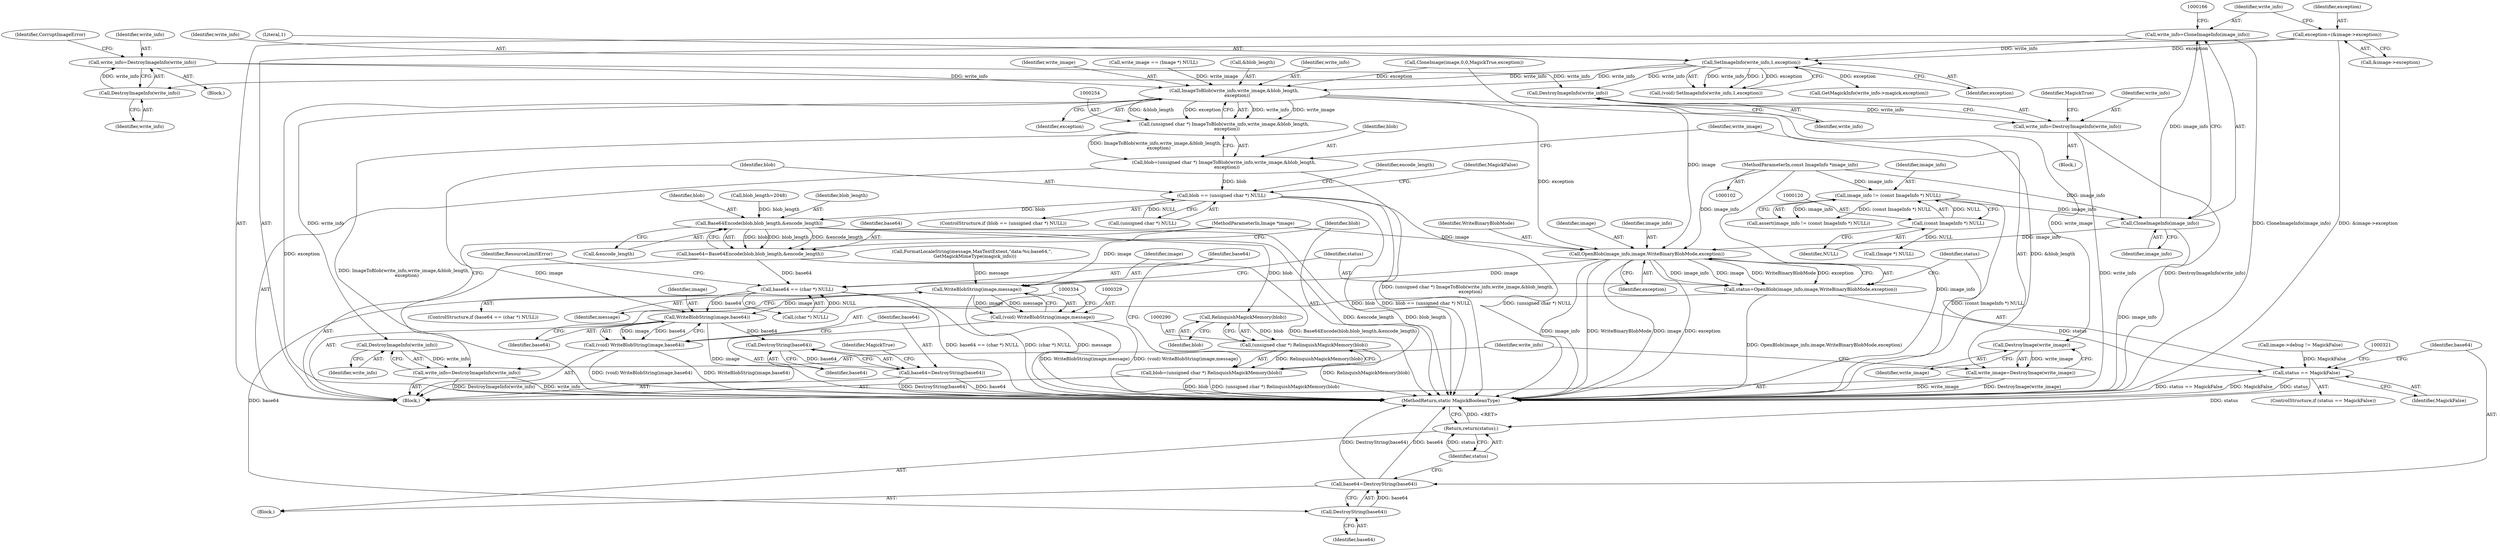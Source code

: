 digraph "0_ImageMagick_45aeda5da9eb328689afc221fa3b7dfa5cdea54d@API" {
"1000210" [label="(Call,write_info=DestroyImageInfo(write_info))"];
"1000212" [label="(Call,DestroyImageInfo(write_info))"];
"1000167" [label="(Call,SetImageInfo(write_info,1,exception))"];
"1000161" [label="(Call,write_info=CloneImageInfo(image_info))"];
"1000163" [label="(Call,CloneImageInfo(image_info))"];
"1000117" [label="(Call,image_info != (const ImageInfo *) NULL)"];
"1000103" [label="(MethodParameterIn,const ImageInfo *image_info)"];
"1000119" [label="(Call,(const ImageInfo *) NULL)"];
"1000155" [label="(Call,exception=(&image->exception))"];
"1000247" [label="(Call,DestroyImageInfo(write_info))"];
"1000245" [label="(Call,write_info=DestroyImageInfo(write_info))"];
"1000255" [label="(Call,ImageToBlob(write_info,write_image,&blob_length,\n    exception))"];
"1000253" [label="(Call,(unsigned char *) ImageToBlob(write_info,write_image,&blob_length,\n    exception))"];
"1000251" [label="(Call,blob=(unsigned char *) ImageToBlob(write_info,write_image,&blob_length,\n    exception))"];
"1000270" [label="(Call,blob == (unsigned char *) NULL)"];
"1000282" [label="(Call,Base64Encode(blob,blob_length,&encode_length))"];
"1000280" [label="(Call,base64=Base64Encode(blob,blob_length,&encode_length))"];
"1000294" [label="(Call,base64 == (char *) NULL)"];
"1000316" [label="(Call,DestroyString(base64))"];
"1000314" [label="(Call,base64=DestroyString(base64))"];
"1000335" [label="(Call,WriteBlobString(image,base64))"];
"1000333" [label="(Call,(void) WriteBlobString(image,base64))"];
"1000340" [label="(Call,DestroyString(base64))"];
"1000338" [label="(Call,base64=DestroyString(base64))"];
"1000291" [label="(Call,RelinquishMagickMemory(blob))"];
"1000289" [label="(Call,(unsigned char *) RelinquishMagickMemory(blob))"];
"1000287" [label="(Call,blob=(unsigned char *) RelinquishMagickMemory(blob))"];
"1000263" [label="(Call,DestroyImage(write_image))"];
"1000261" [label="(Call,write_image=DestroyImage(write_image))"];
"1000267" [label="(Call,DestroyImageInfo(write_info))"];
"1000265" [label="(Call,write_info=DestroyImageInfo(write_info))"];
"1000304" [label="(Call,OpenBlob(image_info,image,WriteBinaryBlobMode,exception))"];
"1000302" [label="(Call,status=OpenBlob(image_info,image,WriteBinaryBlobMode,exception))"];
"1000310" [label="(Call,status == MagickFalse)"];
"1000318" [label="(Return,return(status);)"];
"1000330" [label="(Call,WriteBlobString(image,message))"];
"1000328" [label="(Call,(void) WriteBlobString(image,message))"];
"1000253" [label="(Call,(unsigned char *) ImageToBlob(write_info,write_image,&blob_length,\n    exception))"];
"1000264" [label="(Identifier,write_image)"];
"1000211" [label="(Identifier,write_info)"];
"1000246" [label="(Identifier,write_info)"];
"1000336" [label="(Identifier,image)"];
"1000119" [label="(Call,(const ImageInfo *) NULL)"];
"1000251" [label="(Call,blob=(unsigned char *) ImageToBlob(write_info,write_image,&blob_length,\n    exception))"];
"1000293" [label="(ControlStructure,if (base64 == (char *) NULL))"];
"1000339" [label="(Identifier,base64)"];
"1000105" [label="(Block,)"];
"1000333" [label="(Call,(void) WriteBlobString(image,base64))"];
"1000167" [label="(Call,SetImageInfo(write_info,1,exception))"];
"1000263" [label="(Call,DestroyImage(write_image))"];
"1000210" [label="(Call,write_info=DestroyImageInfo(write_info))"];
"1000155" [label="(Call,exception=(&image->exception))"];
"1000296" [label="(Call,(char *) NULL)"];
"1000289" [label="(Call,(unsigned char *) RelinquishMagickMemory(blob))"];
"1000270" [label="(Call,blob == (unsigned char *) NULL)"];
"1000315" [label="(Identifier,base64)"];
"1000302" [label="(Call,status=OpenBlob(image_info,image,WriteBinaryBlobMode,exception))"];
"1000284" [label="(Identifier,blob_length)"];
"1000209" [label="(Block,)"];
"1000332" [label="(Identifier,message)"];
"1000272" [label="(Call,(unsigned char *) NULL)"];
"1000285" [label="(Call,&encode_length)"];
"1000343" [label="(Identifier,MagickTrue)"];
"1000331" [label="(Identifier,image)"];
"1000257" [label="(Identifier,write_image)"];
"1000338" [label="(Call,base64=DestroyString(base64))"];
"1000250" [label="(Identifier,MagickTrue)"];
"1000306" [label="(Identifier,image)"];
"1000322" [label="(Call,FormatLocaleString(message,MaxTextExtent,\"data:%s;base64,\",\n    GetMagickMimeType(magick_info)))"];
"1000291" [label="(Call,RelinquishMagickMemory(blob))"];
"1000269" [label="(ControlStructure,if (blob == (unsigned char *) NULL))"];
"1000118" [label="(Identifier,image_info)"];
"1000311" [label="(Identifier,status)"];
"1000317" [label="(Identifier,base64)"];
"1000169" [label="(Literal,1)"];
"1000294" [label="(Call,base64 == (char *) NULL)"];
"1000212" [label="(Call,DestroyImageInfo(write_info))"];
"1000283" [label="(Identifier,blob)"];
"1000288" [label="(Identifier,blob)"];
"1000312" [label="(Identifier,MagickFalse)"];
"1000276" [label="(Identifier,MagickFalse)"];
"1000280" [label="(Call,base64=Base64Encode(blob,blob_length,&encode_length))"];
"1000287" [label="(Call,blob=(unsigned char *) RelinquishMagickMemory(blob))"];
"1000248" [label="(Identifier,write_info)"];
"1000116" [label="(Call,assert(image_info != (const ImageInfo *) NULL))"];
"1000318" [label="(Return,return(status);)"];
"1000121" [label="(Identifier,NULL)"];
"1000305" [label="(Identifier,image_info)"];
"1000335" [label="(Call,WriteBlobString(image,base64))"];
"1000314" [label="(Call,base64=DestroyString(base64))"];
"1000255" [label="(Call,ImageToBlob(write_info,write_image,&blob_length,\n    exception))"];
"1000267" [label="(Call,DestroyImageInfo(write_info))"];
"1000232" [label="(Call,CloneImage(image,0,0,MagickTrue,exception))"];
"1000271" [label="(Identifier,blob)"];
"1000310" [label="(Call,status == MagickFalse)"];
"1000165" [label="(Call,(void) SetImageInfo(write_info,1,exception))"];
"1000282" [label="(Call,Base64Encode(blob,blob_length,&encode_length))"];
"1000295" [label="(Identifier,base64)"];
"1000300" [label="(Identifier,ResourceLimitError)"];
"1000307" [label="(Identifier,WriteBinaryBlobMode)"];
"1000244" [label="(Block,)"];
"1000162" [label="(Identifier,write_info)"];
"1000266" [label="(Identifier,write_info)"];
"1000328" [label="(Call,(void) WriteBlobString(image,message))"];
"1000156" [label="(Identifier,exception)"];
"1000281" [label="(Identifier,base64)"];
"1000247" [label="(Call,DestroyImageInfo(write_info))"];
"1000303" [label="(Identifier,status)"];
"1000313" [label="(Block,)"];
"1000260" [label="(Identifier,exception)"];
"1000292" [label="(Identifier,blob)"];
"1000117" [label="(Call,image_info != (const ImageInfo *) NULL)"];
"1000141" [label="(Call,image->debug != MagickFalse)"];
"1000215" [label="(Identifier,CorruptImageError)"];
"1000252" [label="(Identifier,blob)"];
"1000168" [label="(Identifier,write_info)"];
"1000308" [label="(Identifier,exception)"];
"1000340" [label="(Call,DestroyString(base64))"];
"1000191" [label="(Call,GetMagickInfo(write_info->magick,exception))"];
"1000227" [label="(Call,blob_length=2048)"];
"1000344" [label="(MethodReturn,static MagickBooleanType)"];
"1000319" [label="(Identifier,status)"];
"1000164" [label="(Identifier,image_info)"];
"1000239" [label="(Call,write_image == (Image *) NULL)"];
"1000316" [label="(Call,DestroyString(base64))"];
"1000341" [label="(Identifier,base64)"];
"1000213" [label="(Identifier,write_info)"];
"1000170" [label="(Identifier,exception)"];
"1000161" [label="(Call,write_info=CloneImageInfo(image_info))"];
"1000163" [label="(Call,CloneImageInfo(image_info))"];
"1000265" [label="(Call,write_info=DestroyImageInfo(write_info))"];
"1000245" [label="(Call,write_info=DestroyImageInfo(write_info))"];
"1000268" [label="(Identifier,write_info)"];
"1000258" [label="(Call,&blob_length)"];
"1000262" [label="(Identifier,write_image)"];
"1000103" [label="(MethodParameterIn,const ImageInfo *image_info)"];
"1000157" [label="(Call,&image->exception)"];
"1000256" [label="(Identifier,write_info)"];
"1000104" [label="(MethodParameterIn,Image *image)"];
"1000304" [label="(Call,OpenBlob(image_info,image,WriteBinaryBlobMode,exception))"];
"1000330" [label="(Call,WriteBlobString(image,message))"];
"1000278" [label="(Identifier,encode_length)"];
"1000261" [label="(Call,write_image=DestroyImage(write_image))"];
"1000131" [label="(Call,(Image *) NULL)"];
"1000337" [label="(Identifier,base64)"];
"1000309" [label="(ControlStructure,if (status == MagickFalse))"];
"1000210" -> "1000209"  [label="AST: "];
"1000210" -> "1000212"  [label="CFG: "];
"1000211" -> "1000210"  [label="AST: "];
"1000212" -> "1000210"  [label="AST: "];
"1000215" -> "1000210"  [label="CFG: "];
"1000212" -> "1000210"  [label="DDG: write_info"];
"1000210" -> "1000247"  [label="DDG: write_info"];
"1000210" -> "1000255"  [label="DDG: write_info"];
"1000212" -> "1000213"  [label="CFG: "];
"1000213" -> "1000212"  [label="AST: "];
"1000167" -> "1000212"  [label="DDG: write_info"];
"1000167" -> "1000165"  [label="AST: "];
"1000167" -> "1000170"  [label="CFG: "];
"1000168" -> "1000167"  [label="AST: "];
"1000169" -> "1000167"  [label="AST: "];
"1000170" -> "1000167"  [label="AST: "];
"1000165" -> "1000167"  [label="CFG: "];
"1000167" -> "1000165"  [label="DDG: write_info"];
"1000167" -> "1000165"  [label="DDG: 1"];
"1000167" -> "1000165"  [label="DDG: exception"];
"1000161" -> "1000167"  [label="DDG: write_info"];
"1000155" -> "1000167"  [label="DDG: exception"];
"1000167" -> "1000191"  [label="DDG: exception"];
"1000167" -> "1000247"  [label="DDG: write_info"];
"1000167" -> "1000255"  [label="DDG: write_info"];
"1000161" -> "1000105"  [label="AST: "];
"1000161" -> "1000163"  [label="CFG: "];
"1000162" -> "1000161"  [label="AST: "];
"1000163" -> "1000161"  [label="AST: "];
"1000166" -> "1000161"  [label="CFG: "];
"1000161" -> "1000344"  [label="DDG: CloneImageInfo(image_info)"];
"1000163" -> "1000161"  [label="DDG: image_info"];
"1000163" -> "1000164"  [label="CFG: "];
"1000164" -> "1000163"  [label="AST: "];
"1000163" -> "1000344"  [label="DDG: image_info"];
"1000117" -> "1000163"  [label="DDG: image_info"];
"1000103" -> "1000163"  [label="DDG: image_info"];
"1000163" -> "1000304"  [label="DDG: image_info"];
"1000117" -> "1000116"  [label="AST: "];
"1000117" -> "1000119"  [label="CFG: "];
"1000118" -> "1000117"  [label="AST: "];
"1000119" -> "1000117"  [label="AST: "];
"1000116" -> "1000117"  [label="CFG: "];
"1000117" -> "1000344"  [label="DDG: (const ImageInfo *) NULL"];
"1000117" -> "1000116"  [label="DDG: image_info"];
"1000117" -> "1000116"  [label="DDG: (const ImageInfo *) NULL"];
"1000103" -> "1000117"  [label="DDG: image_info"];
"1000119" -> "1000117"  [label="DDG: NULL"];
"1000103" -> "1000102"  [label="AST: "];
"1000103" -> "1000344"  [label="DDG: image_info"];
"1000103" -> "1000304"  [label="DDG: image_info"];
"1000119" -> "1000121"  [label="CFG: "];
"1000120" -> "1000119"  [label="AST: "];
"1000121" -> "1000119"  [label="AST: "];
"1000119" -> "1000131"  [label="DDG: NULL"];
"1000155" -> "1000105"  [label="AST: "];
"1000155" -> "1000157"  [label="CFG: "];
"1000156" -> "1000155"  [label="AST: "];
"1000157" -> "1000155"  [label="AST: "];
"1000162" -> "1000155"  [label="CFG: "];
"1000155" -> "1000344"  [label="DDG: &image->exception"];
"1000247" -> "1000245"  [label="AST: "];
"1000247" -> "1000248"  [label="CFG: "];
"1000248" -> "1000247"  [label="AST: "];
"1000245" -> "1000247"  [label="CFG: "];
"1000247" -> "1000245"  [label="DDG: write_info"];
"1000245" -> "1000244"  [label="AST: "];
"1000246" -> "1000245"  [label="AST: "];
"1000250" -> "1000245"  [label="CFG: "];
"1000245" -> "1000344"  [label="DDG: write_info"];
"1000245" -> "1000344"  [label="DDG: DestroyImageInfo(write_info)"];
"1000255" -> "1000253"  [label="AST: "];
"1000255" -> "1000260"  [label="CFG: "];
"1000256" -> "1000255"  [label="AST: "];
"1000257" -> "1000255"  [label="AST: "];
"1000258" -> "1000255"  [label="AST: "];
"1000260" -> "1000255"  [label="AST: "];
"1000253" -> "1000255"  [label="CFG: "];
"1000255" -> "1000344"  [label="DDG: exception"];
"1000255" -> "1000344"  [label="DDG: &blob_length"];
"1000255" -> "1000253"  [label="DDG: write_info"];
"1000255" -> "1000253"  [label="DDG: write_image"];
"1000255" -> "1000253"  [label="DDG: &blob_length"];
"1000255" -> "1000253"  [label="DDG: exception"];
"1000239" -> "1000255"  [label="DDG: write_image"];
"1000232" -> "1000255"  [label="DDG: exception"];
"1000255" -> "1000263"  [label="DDG: write_image"];
"1000255" -> "1000267"  [label="DDG: write_info"];
"1000255" -> "1000304"  [label="DDG: exception"];
"1000253" -> "1000251"  [label="AST: "];
"1000254" -> "1000253"  [label="AST: "];
"1000251" -> "1000253"  [label="CFG: "];
"1000253" -> "1000344"  [label="DDG: ImageToBlob(write_info,write_image,&blob_length,\n    exception)"];
"1000253" -> "1000251"  [label="DDG: ImageToBlob(write_info,write_image,&blob_length,\n    exception)"];
"1000251" -> "1000105"  [label="AST: "];
"1000252" -> "1000251"  [label="AST: "];
"1000262" -> "1000251"  [label="CFG: "];
"1000251" -> "1000344"  [label="DDG: (unsigned char *) ImageToBlob(write_info,write_image,&blob_length,\n    exception)"];
"1000251" -> "1000270"  [label="DDG: blob"];
"1000270" -> "1000269"  [label="AST: "];
"1000270" -> "1000272"  [label="CFG: "];
"1000271" -> "1000270"  [label="AST: "];
"1000272" -> "1000270"  [label="AST: "];
"1000276" -> "1000270"  [label="CFG: "];
"1000278" -> "1000270"  [label="CFG: "];
"1000270" -> "1000344"  [label="DDG: blob == (unsigned char *) NULL"];
"1000270" -> "1000344"  [label="DDG: (unsigned char *) NULL"];
"1000270" -> "1000344"  [label="DDG: blob"];
"1000272" -> "1000270"  [label="DDG: NULL"];
"1000270" -> "1000282"  [label="DDG: blob"];
"1000282" -> "1000280"  [label="AST: "];
"1000282" -> "1000285"  [label="CFG: "];
"1000283" -> "1000282"  [label="AST: "];
"1000284" -> "1000282"  [label="AST: "];
"1000285" -> "1000282"  [label="AST: "];
"1000280" -> "1000282"  [label="CFG: "];
"1000282" -> "1000344"  [label="DDG: &encode_length"];
"1000282" -> "1000344"  [label="DDG: blob_length"];
"1000282" -> "1000280"  [label="DDG: blob"];
"1000282" -> "1000280"  [label="DDG: blob_length"];
"1000282" -> "1000280"  [label="DDG: &encode_length"];
"1000227" -> "1000282"  [label="DDG: blob_length"];
"1000282" -> "1000291"  [label="DDG: blob"];
"1000280" -> "1000105"  [label="AST: "];
"1000281" -> "1000280"  [label="AST: "];
"1000288" -> "1000280"  [label="CFG: "];
"1000280" -> "1000344"  [label="DDG: Base64Encode(blob,blob_length,&encode_length)"];
"1000280" -> "1000294"  [label="DDG: base64"];
"1000294" -> "1000293"  [label="AST: "];
"1000294" -> "1000296"  [label="CFG: "];
"1000295" -> "1000294"  [label="AST: "];
"1000296" -> "1000294"  [label="AST: "];
"1000300" -> "1000294"  [label="CFG: "];
"1000303" -> "1000294"  [label="CFG: "];
"1000294" -> "1000344"  [label="DDG: base64 == (char *) NULL"];
"1000294" -> "1000344"  [label="DDG: (char *) NULL"];
"1000296" -> "1000294"  [label="DDG: NULL"];
"1000294" -> "1000316"  [label="DDG: base64"];
"1000294" -> "1000335"  [label="DDG: base64"];
"1000316" -> "1000314"  [label="AST: "];
"1000316" -> "1000317"  [label="CFG: "];
"1000317" -> "1000316"  [label="AST: "];
"1000314" -> "1000316"  [label="CFG: "];
"1000316" -> "1000314"  [label="DDG: base64"];
"1000314" -> "1000313"  [label="AST: "];
"1000315" -> "1000314"  [label="AST: "];
"1000319" -> "1000314"  [label="CFG: "];
"1000314" -> "1000344"  [label="DDG: base64"];
"1000314" -> "1000344"  [label="DDG: DestroyString(base64)"];
"1000335" -> "1000333"  [label="AST: "];
"1000335" -> "1000337"  [label="CFG: "];
"1000336" -> "1000335"  [label="AST: "];
"1000337" -> "1000335"  [label="AST: "];
"1000333" -> "1000335"  [label="CFG: "];
"1000335" -> "1000344"  [label="DDG: image"];
"1000335" -> "1000333"  [label="DDG: image"];
"1000335" -> "1000333"  [label="DDG: base64"];
"1000330" -> "1000335"  [label="DDG: image"];
"1000104" -> "1000335"  [label="DDG: image"];
"1000335" -> "1000340"  [label="DDG: base64"];
"1000333" -> "1000105"  [label="AST: "];
"1000334" -> "1000333"  [label="AST: "];
"1000339" -> "1000333"  [label="CFG: "];
"1000333" -> "1000344"  [label="DDG: (void) WriteBlobString(image,base64)"];
"1000333" -> "1000344"  [label="DDG: WriteBlobString(image,base64)"];
"1000340" -> "1000338"  [label="AST: "];
"1000340" -> "1000341"  [label="CFG: "];
"1000341" -> "1000340"  [label="AST: "];
"1000338" -> "1000340"  [label="CFG: "];
"1000340" -> "1000338"  [label="DDG: base64"];
"1000338" -> "1000105"  [label="AST: "];
"1000339" -> "1000338"  [label="AST: "];
"1000343" -> "1000338"  [label="CFG: "];
"1000338" -> "1000344"  [label="DDG: base64"];
"1000338" -> "1000344"  [label="DDG: DestroyString(base64)"];
"1000291" -> "1000289"  [label="AST: "];
"1000291" -> "1000292"  [label="CFG: "];
"1000292" -> "1000291"  [label="AST: "];
"1000289" -> "1000291"  [label="CFG: "];
"1000291" -> "1000289"  [label="DDG: blob"];
"1000289" -> "1000287"  [label="AST: "];
"1000290" -> "1000289"  [label="AST: "];
"1000287" -> "1000289"  [label="CFG: "];
"1000289" -> "1000344"  [label="DDG: RelinquishMagickMemory(blob)"];
"1000289" -> "1000287"  [label="DDG: RelinquishMagickMemory(blob)"];
"1000287" -> "1000105"  [label="AST: "];
"1000288" -> "1000287"  [label="AST: "];
"1000295" -> "1000287"  [label="CFG: "];
"1000287" -> "1000344"  [label="DDG: (unsigned char *) RelinquishMagickMemory(blob)"];
"1000287" -> "1000344"  [label="DDG: blob"];
"1000263" -> "1000261"  [label="AST: "];
"1000263" -> "1000264"  [label="CFG: "];
"1000264" -> "1000263"  [label="AST: "];
"1000261" -> "1000263"  [label="CFG: "];
"1000263" -> "1000261"  [label="DDG: write_image"];
"1000261" -> "1000105"  [label="AST: "];
"1000262" -> "1000261"  [label="AST: "];
"1000266" -> "1000261"  [label="CFG: "];
"1000261" -> "1000344"  [label="DDG: write_image"];
"1000261" -> "1000344"  [label="DDG: DestroyImage(write_image)"];
"1000267" -> "1000265"  [label="AST: "];
"1000267" -> "1000268"  [label="CFG: "];
"1000268" -> "1000267"  [label="AST: "];
"1000265" -> "1000267"  [label="CFG: "];
"1000267" -> "1000265"  [label="DDG: write_info"];
"1000265" -> "1000105"  [label="AST: "];
"1000266" -> "1000265"  [label="AST: "];
"1000271" -> "1000265"  [label="CFG: "];
"1000265" -> "1000344"  [label="DDG: write_info"];
"1000265" -> "1000344"  [label="DDG: DestroyImageInfo(write_info)"];
"1000304" -> "1000302"  [label="AST: "];
"1000304" -> "1000308"  [label="CFG: "];
"1000305" -> "1000304"  [label="AST: "];
"1000306" -> "1000304"  [label="AST: "];
"1000307" -> "1000304"  [label="AST: "];
"1000308" -> "1000304"  [label="AST: "];
"1000302" -> "1000304"  [label="CFG: "];
"1000304" -> "1000344"  [label="DDG: image_info"];
"1000304" -> "1000344"  [label="DDG: WriteBinaryBlobMode"];
"1000304" -> "1000344"  [label="DDG: image"];
"1000304" -> "1000344"  [label="DDG: exception"];
"1000304" -> "1000302"  [label="DDG: image_info"];
"1000304" -> "1000302"  [label="DDG: image"];
"1000304" -> "1000302"  [label="DDG: WriteBinaryBlobMode"];
"1000304" -> "1000302"  [label="DDG: exception"];
"1000232" -> "1000304"  [label="DDG: image"];
"1000104" -> "1000304"  [label="DDG: image"];
"1000304" -> "1000330"  [label="DDG: image"];
"1000302" -> "1000105"  [label="AST: "];
"1000303" -> "1000302"  [label="AST: "];
"1000311" -> "1000302"  [label="CFG: "];
"1000302" -> "1000344"  [label="DDG: OpenBlob(image_info,image,WriteBinaryBlobMode,exception)"];
"1000302" -> "1000310"  [label="DDG: status"];
"1000310" -> "1000309"  [label="AST: "];
"1000310" -> "1000312"  [label="CFG: "];
"1000311" -> "1000310"  [label="AST: "];
"1000312" -> "1000310"  [label="AST: "];
"1000315" -> "1000310"  [label="CFG: "];
"1000321" -> "1000310"  [label="CFG: "];
"1000310" -> "1000344"  [label="DDG: status == MagickFalse"];
"1000310" -> "1000344"  [label="DDG: MagickFalse"];
"1000310" -> "1000344"  [label="DDG: status"];
"1000141" -> "1000310"  [label="DDG: MagickFalse"];
"1000310" -> "1000318"  [label="DDG: status"];
"1000318" -> "1000313"  [label="AST: "];
"1000318" -> "1000319"  [label="CFG: "];
"1000319" -> "1000318"  [label="AST: "];
"1000344" -> "1000318"  [label="CFG: "];
"1000318" -> "1000344"  [label="DDG: <RET>"];
"1000319" -> "1000318"  [label="DDG: status"];
"1000330" -> "1000328"  [label="AST: "];
"1000330" -> "1000332"  [label="CFG: "];
"1000331" -> "1000330"  [label="AST: "];
"1000332" -> "1000330"  [label="AST: "];
"1000328" -> "1000330"  [label="CFG: "];
"1000330" -> "1000344"  [label="DDG: message"];
"1000330" -> "1000328"  [label="DDG: image"];
"1000330" -> "1000328"  [label="DDG: message"];
"1000104" -> "1000330"  [label="DDG: image"];
"1000322" -> "1000330"  [label="DDG: message"];
"1000328" -> "1000105"  [label="AST: "];
"1000329" -> "1000328"  [label="AST: "];
"1000334" -> "1000328"  [label="CFG: "];
"1000328" -> "1000344"  [label="DDG: (void) WriteBlobString(image,message)"];
"1000328" -> "1000344"  [label="DDG: WriteBlobString(image,message)"];
}

